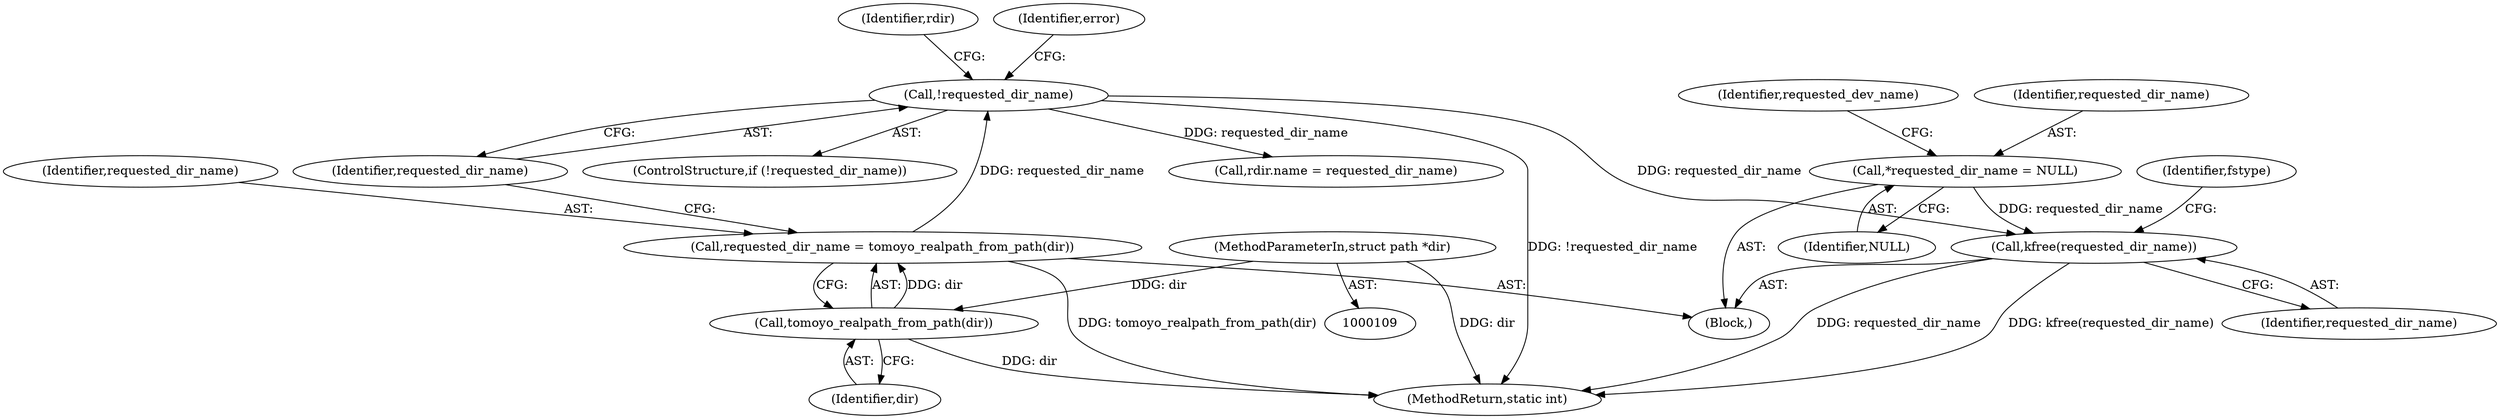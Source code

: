 digraph "0_linux_4e78c724d47e2342aa8fde61f6b8536f662f795f@API" {
"1000382" [label="(Call,kfree(requested_dir_name))"];
"1000166" [label="(Call,!requested_dir_name)"];
"1000161" [label="(Call,requested_dir_name = tomoyo_realpath_from_path(dir))"];
"1000163" [label="(Call,tomoyo_realpath_from_path(dir))"];
"1000112" [label="(MethodParameterIn,struct path *dir)"];
"1000126" [label="(Call,*requested_dir_name = NULL)"];
"1000166" [label="(Call,!requested_dir_name)"];
"1000382" [label="(Call,kfree(requested_dir_name))"];
"1000128" [label="(Identifier,NULL)"];
"1000163" [label="(Call,tomoyo_realpath_from_path(dir))"];
"1000161" [label="(Call,requested_dir_name = tomoyo_realpath_from_path(dir))"];
"1000392" [label="(MethodReturn,static int)"];
"1000115" [label="(Block,)"];
"1000127" [label="(Identifier,requested_dir_name)"];
"1000162" [label="(Identifier,requested_dir_name)"];
"1000176" [label="(Identifier,rdir)"];
"1000170" [label="(Identifier,error)"];
"1000165" [label="(ControlStructure,if (!requested_dir_name))"];
"1000383" [label="(Identifier,requested_dir_name)"];
"1000167" [label="(Identifier,requested_dir_name)"];
"1000131" [label="(Identifier,requested_dev_name)"];
"1000174" [label="(Call,rdir.name = requested_dir_name)"];
"1000164" [label="(Identifier,dir)"];
"1000385" [label="(Identifier,fstype)"];
"1000112" [label="(MethodParameterIn,struct path *dir)"];
"1000126" [label="(Call,*requested_dir_name = NULL)"];
"1000382" -> "1000115"  [label="AST: "];
"1000382" -> "1000383"  [label="CFG: "];
"1000383" -> "1000382"  [label="AST: "];
"1000385" -> "1000382"  [label="CFG: "];
"1000382" -> "1000392"  [label="DDG: requested_dir_name"];
"1000382" -> "1000392"  [label="DDG: kfree(requested_dir_name)"];
"1000166" -> "1000382"  [label="DDG: requested_dir_name"];
"1000126" -> "1000382"  [label="DDG: requested_dir_name"];
"1000166" -> "1000165"  [label="AST: "];
"1000166" -> "1000167"  [label="CFG: "];
"1000167" -> "1000166"  [label="AST: "];
"1000170" -> "1000166"  [label="CFG: "];
"1000176" -> "1000166"  [label="CFG: "];
"1000166" -> "1000392"  [label="DDG: !requested_dir_name"];
"1000161" -> "1000166"  [label="DDG: requested_dir_name"];
"1000166" -> "1000174"  [label="DDG: requested_dir_name"];
"1000161" -> "1000115"  [label="AST: "];
"1000161" -> "1000163"  [label="CFG: "];
"1000162" -> "1000161"  [label="AST: "];
"1000163" -> "1000161"  [label="AST: "];
"1000167" -> "1000161"  [label="CFG: "];
"1000161" -> "1000392"  [label="DDG: tomoyo_realpath_from_path(dir)"];
"1000163" -> "1000161"  [label="DDG: dir"];
"1000163" -> "1000164"  [label="CFG: "];
"1000164" -> "1000163"  [label="AST: "];
"1000163" -> "1000392"  [label="DDG: dir"];
"1000112" -> "1000163"  [label="DDG: dir"];
"1000112" -> "1000109"  [label="AST: "];
"1000112" -> "1000392"  [label="DDG: dir"];
"1000126" -> "1000115"  [label="AST: "];
"1000126" -> "1000128"  [label="CFG: "];
"1000127" -> "1000126"  [label="AST: "];
"1000128" -> "1000126"  [label="AST: "];
"1000131" -> "1000126"  [label="CFG: "];
}
